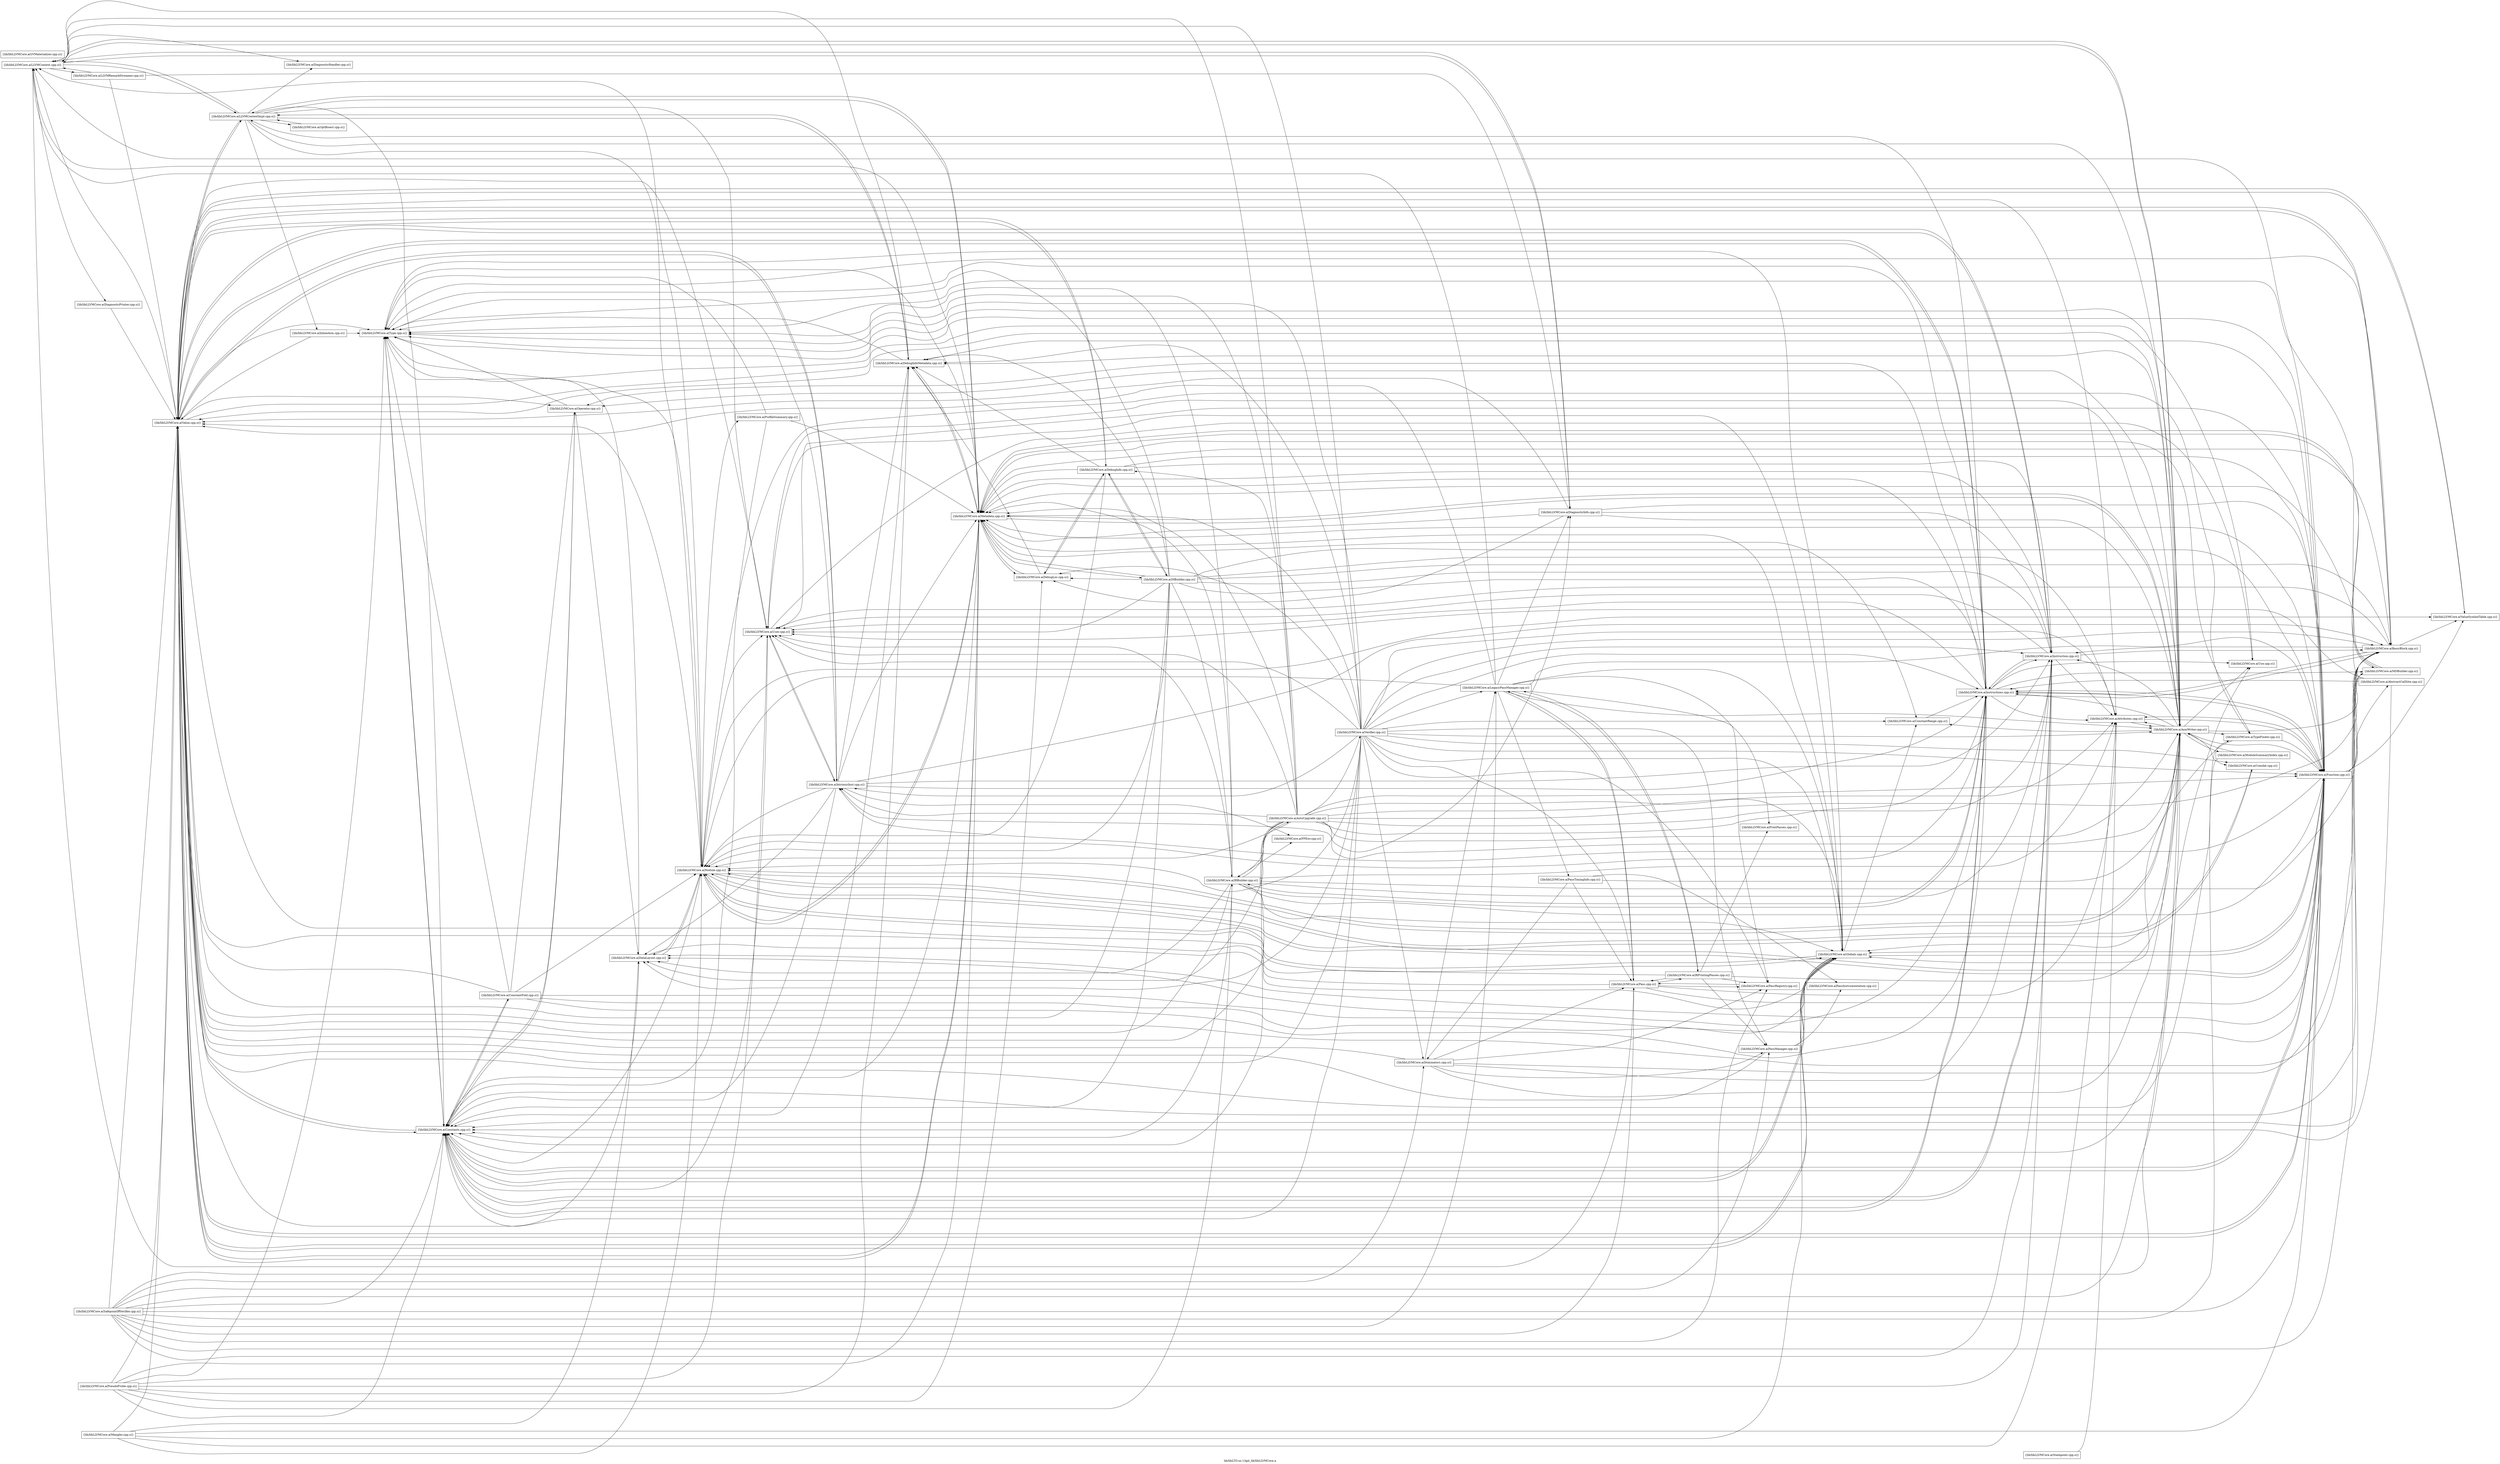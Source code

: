 digraph "lib/libLTO.so.13git_lib/libLLVMCore.a" {
	label="lib/libLTO.so.13git_lib/libLLVMCore.a";
	rankdir=LR;

	Node0x558810165148 [shape=record,shape=box,group=0,label="{lib/libLLVMCore.a(DiagnosticHandler.cpp.o)}"];
	Node0x5588101400c8 [shape=record,shape=box,group=0,label="{lib/libLLVMCore.a(DiagnosticPrinter.cpp.o)}"];
	Node0x5588101400c8 -> Node0x558810155e28;
	Node0x55881015ca48 [shape=record,shape=box,group=0,label="{lib/libLLVMCore.a(LLVMContext.cpp.o)}"];
	Node0x55881015ca48 -> Node0x55881015ea78;
	Node0x55881015ca48 -> Node0x558810165148;
	Node0x55881015ca48 -> Node0x55881013f998;
	Node0x55881015ca48 -> Node0x5588101400c8;
	Node0x55881015ca48 -> Node0x55881015c048;
	Node0x55881015ca48 -> Node0x55881015b3c8;
	Node0x558810158da8 [shape=record,shape=box,group=0,label="{lib/libLLVMCore.a(Module.cpp.o)}"];
	Node0x558810158da8 -> Node0x55881015ea78;
	Node0x558810158da8 -> Node0x558810140a28;
	Node0x558810158da8 -> Node0x5588101633e8;
	Node0x558810158da8 -> Node0x558810162df8;
	Node0x558810158da8 -> Node0x558810140cf8;
	Node0x558810158da8 -> Node0x558810142468;
	Node0x558810158da8 -> Node0x55881015ca48;
	Node0x558810158da8 -> Node0x558810159028;
	Node0x558810158da8 -> Node0x558810156878;
	Node0x558810158da8 -> Node0x558810156fa8;
	Node0x558810158da8 -> Node0x558810161318;
	Node0x558810158da8 -> Node0x558810156aa8;
	Node0x558810158da8 -> Node0x558810155e28;
	Node0x558810158da8 -> Node0x558810155a68;
	Node0x55881015b058 [shape=record,shape=box,group=0,label="{lib/libLLVMCore.a(LegacyPassManager.cpp.o)}"];
	Node0x55881015b058 -> Node0x55881015ea78;
	Node0x55881015b058 -> Node0x55881013f998;
	Node0x55881015b058 -> Node0x558810140cf8;
	Node0x55881015b058 -> Node0x558810142468;
	Node0x55881015b058 -> Node0x55881015ca48;
	Node0x55881015b058 -> Node0x55881015a478;
	Node0x55881015b058 -> Node0x558810158da8;
	Node0x55881015b058 -> Node0x5588101504c8;
	Node0x55881015b058 -> Node0x55881014efd8;
	Node0x55881015b058 -> Node0x55881014d4f8;
	Node0x55881015b058 -> Node0x55881014e218;
	Node0x55881015b058 -> Node0x558810155e28;
	Node0x5588101504c8 [shape=record,shape=box,group=0,label="{lib/libLLVMCore.a(Pass.cpp.o)}"];
	Node0x5588101504c8 -> Node0x558810160a58;
	Node0x5588101504c8 -> Node0x558810140cf8;
	Node0x5588101504c8 -> Node0x55881015ca48;
	Node0x5588101504c8 -> Node0x55881015b058;
	Node0x5588101504c8 -> Node0x55881015a478;
	Node0x5588101504c8 -> Node0x55881014efd8;
	Node0x5588101504c8 -> Node0x558810155e28;
	Node0x558810155e28 [shape=record,shape=box,group=0,label="{lib/libLLVMCore.a(Value.cpp.o)}"];
	Node0x558810155e28 -> Node0x558810160a58;
	Node0x558810155e28 -> Node0x5588101410b8;
	Node0x558810155e28 -> Node0x5588101633e8;
	Node0x558810155e28 -> Node0x558810162df8;
	Node0x558810155e28 -> Node0x5588101620d8;
	Node0x558810155e28 -> Node0x558810140cf8;
	Node0x558810155e28 -> Node0x558810142468;
	Node0x558810155e28 -> Node0x558810143db8;
	Node0x558810155e28 -> Node0x55881015ce58;
	Node0x558810155e28 -> Node0x55881015d1c8;
	Node0x558810155e28 -> Node0x55881015ca48;
	Node0x558810155e28 -> Node0x55881015c048;
	Node0x558810155e28 -> Node0x558810159028;
	Node0x558810155e28 -> Node0x55881014fed8;
	Node0x558810155e28 -> Node0x558810156fa8;
	Node0x558810155e28 -> Node0x558810156d78;
	Node0x558810155e28 -> Node0x558810156aa8;
	Node0x558810155e28 -> Node0x558810155a68;
	Node0x558810160a58 [shape=record,shape=box,group=0,label="{lib/libLLVMCore.a(Attributes.cpp.o)}"];
	Node0x558810160a58 -> Node0x55881015ea78;
	Node0x558810160a58 -> Node0x558810140cf8;
	Node0x5588101633e8 [shape=record,shape=box,group=0,label="{lib/libLLVMCore.a(Constants.cpp.o)}"];
	Node0x5588101633e8 -> Node0x558810162768;
	Node0x5588101633e8 -> Node0x558810140cf8;
	Node0x5588101633e8 -> Node0x558810142468;
	Node0x5588101633e8 -> Node0x558810143db8;
	Node0x5588101633e8 -> Node0x55881015ce58;
	Node0x5588101633e8 -> Node0x55881014fed8;
	Node0x5588101633e8 -> Node0x558810156fa8;
	Node0x5588101633e8 -> Node0x558810156aa8;
	Node0x5588101633e8 -> Node0x558810155e28;
	Node0x558810159de8 [shape=record,shape=box,group=0,label="{lib/libLLVMCore.a(Mangler.cpp.o)}"];
	Node0x558810159de8 -> Node0x558810160a58;
	Node0x558810159de8 -> Node0x558810162df8;
	Node0x558810159de8 -> Node0x558810140cf8;
	Node0x558810159de8 -> Node0x558810142468;
	Node0x558810159de8 -> Node0x558810158da8;
	Node0x558810159de8 -> Node0x558810155e28;
	Node0x558810159028 [shape=record,shape=box,group=0,label="{lib/libLLVMCore.a(Metadata.cpp.o)}"];
	Node0x558810159028 -> Node0x55881015ea78;
	Node0x558810159028 -> Node0x5588101416a8;
	Node0x558810159028 -> Node0x5588101633e8;
	Node0x558810159028 -> Node0x5588101614f8;
	Node0x558810159028 -> Node0x558810165918;
	Node0x558810159028 -> Node0x558810165dc8;
	Node0x558810159028 -> Node0x55881015ca48;
	Node0x558810159028 -> Node0x55881015c048;
	Node0x558810159028 -> Node0x55881015a018;
	Node0x558810159028 -> Node0x558810158da8;
	Node0x558810159028 -> Node0x558810156fa8;
	Node0x558810159028 -> Node0x558810155e28;
	Node0x558810162df8 [shape=record,shape=box,group=0,label="{lib/libLLVMCore.a(DataLayout.cpp.o)}"];
	Node0x558810162df8 -> Node0x558810142468;
	Node0x558810162df8 -> Node0x558810158da8;
	Node0x558810162df8 -> Node0x558810156fa8;
	Node0x55881013f998 [shape=record,shape=box,group=0,label="{lib/libLLVMCore.a(DiagnosticInfo.cpp.o)}"];
	Node0x55881013f998 -> Node0x55881015ea78;
	Node0x55881013f998 -> Node0x558810165dc8;
	Node0x55881013f998 -> Node0x558810140cf8;
	Node0x55881013f998 -> Node0x558810143db8;
	Node0x55881013f998 -> Node0x55881015ca48;
	Node0x55881013f998 -> Node0x558810159028;
	Node0x55881013f998 -> Node0x558810155e28;
	Node0x558810140cf8 [shape=record,shape=box,group=0,label="{lib/libLLVMCore.a(Function.cpp.o)}"];
	Node0x558810140cf8 -> Node0x558810160a58;
	Node0x558810140cf8 -> Node0x5588101410b8;
	Node0x558810140cf8 -> Node0x5588101633e8;
	Node0x558810140cf8 -> Node0x558810162df8;
	Node0x558810140cf8 -> Node0x558810165918;
	Node0x558810140cf8 -> Node0x5588101413d8;
	Node0x558810140cf8 -> Node0x558810142468;
	Node0x558810140cf8 -> Node0x55881015ce58;
	Node0x558810140cf8 -> Node0x55881015d1c8;
	Node0x558810140cf8 -> Node0x55881015ca48;
	Node0x558810140cf8 -> Node0x55881015a018;
	Node0x558810140cf8 -> Node0x558810159028;
	Node0x558810140cf8 -> Node0x558810158da8;
	Node0x558810140cf8 -> Node0x558810156fa8;
	Node0x558810140cf8 -> Node0x558810156aa8;
	Node0x558810140cf8 -> Node0x558810155e28;
	Node0x558810140cf8 -> Node0x558810155a68;
	Node0x558810142468 [shape=record,shape=box,group=0,label="{lib/libLLVMCore.a(Globals.cpp.o)}"];
	Node0x558810142468 -> Node0x5588101416a8;
	Node0x558810142468 -> Node0x5588101633e8;
	Node0x558810142468 -> Node0x558810140cf8;
	Node0x558810142468 -> Node0x558810159028;
	Node0x558810142468 -> Node0x558810158da8;
	Node0x558810142468 -> Node0x558810156fa8;
	Node0x558810142468 -> Node0x558810156aa8;
	Node0x558810142468 -> Node0x558810155e28;
	Node0x558810142be8 [shape=record,shape=box,group=0,label="{lib/libLLVMCore.a(IRBuilder.cpp.o)}"];
	Node0x558810142be8 -> Node0x558810160a58;
	Node0x558810142be8 -> Node0x55881015f2e8;
	Node0x558810142be8 -> Node0x5588101410b8;
	Node0x558810142be8 -> Node0x5588101633e8;
	Node0x558810142be8 -> Node0x558810162df8;
	Node0x558810142be8 -> Node0x558810140cf8;
	Node0x558810142be8 -> Node0x558810142468;
	Node0x558810142be8 -> Node0x5588101434a8;
	Node0x558810142be8 -> Node0x558810143db8;
	Node0x558810142be8 -> Node0x55881015ce58;
	Node0x558810142be8 -> Node0x558810159028;
	Node0x558810142be8 -> Node0x558810156fa8;
	Node0x558810142be8 -> Node0x558810156aa8;
	Node0x558810142be8 -> Node0x558810155e28;
	Node0x5588101436d8 [shape=record,shape=box,group=0,label="{lib/libLLVMCore.a(InlineAsm.cpp.o)}"];
	Node0x5588101436d8 -> Node0x558810156fa8;
	Node0x5588101436d8 -> Node0x558810155e28;
	Node0x558810143db8 [shape=record,shape=box,group=0,label="{lib/libLLVMCore.a(Instruction.cpp.o)}"];
	Node0x558810143db8 -> Node0x558810160a58;
	Node0x558810143db8 -> Node0x5588101410b8;
	Node0x558810143db8 -> Node0x5588101633e8;
	Node0x558810143db8 -> Node0x55881015ce58;
	Node0x558810143db8 -> Node0x558810159028;
	Node0x558810143db8 -> Node0x558810156aa8;
	Node0x558810143db8 -> Node0x558810155e28;
	Node0x55881015ce58 [shape=record,shape=box,group=0,label="{lib/libLLVMCore.a(Instructions.cpp.o)}"];
	Node0x55881015ce58 -> Node0x558810160a58;
	Node0x55881015ce58 -> Node0x5588101410b8;
	Node0x55881015ce58 -> Node0x5588101633e8;
	Node0x55881015ce58 -> Node0x558810162df8;
	Node0x55881015ce58 -> Node0x558810140cf8;
	Node0x55881015ce58 -> Node0x558810142be8;
	Node0x55881015ce58 -> Node0x558810143db8;
	Node0x55881015ce58 -> Node0x55881015c048;
	Node0x55881015ce58 -> Node0x55881015a018;
	Node0x55881015ce58 -> Node0x558810159028;
	Node0x55881015ce58 -> Node0x558810158da8;
	Node0x55881015ce58 -> Node0x55881014fed8;
	Node0x55881015ce58 -> Node0x558810156fa8;
	Node0x55881015ce58 -> Node0x558810156d78;
	Node0x55881015ce58 -> Node0x558810156aa8;
	Node0x55881015ce58 -> Node0x558810155e28;
	Node0x558810156fa8 [shape=record,shape=box,group=0,label="{lib/libLLVMCore.a(Type.cpp.o)}"];
	Node0x558810156fa8 -> Node0x5588101633e8;
	Node0x558810156aa8 [shape=record,shape=box,group=0,label="{lib/libLLVMCore.a(User.cpp.o)}"];
	Node0x558810156aa8 -> Node0x55881015d1c8;
	Node0x558810156aa8 -> Node0x558810156d78;
	Node0x5588101410b8 [shape=record,shape=box,group=0,label="{lib/libLLVMCore.a(BasicBlock.cpp.o)}"];
	Node0x5588101410b8 -> Node0x5588101633e8;
	Node0x5588101410b8 -> Node0x558810143db8;
	Node0x5588101410b8 -> Node0x55881015ce58;
	Node0x5588101410b8 -> Node0x558810159028;
	Node0x5588101410b8 -> Node0x558810156fa8;
	Node0x5588101410b8 -> Node0x558810156aa8;
	Node0x5588101410b8 -> Node0x558810155e28;
	Node0x5588101410b8 -> Node0x558810155a68;
	Node0x55881015d1c8 [shape=record,shape=box,group=0,label="{lib/libLLVMCore.a(IntrinsicInst.cpp.o)}"];
	Node0x55881015d1c8 -> Node0x5588101410b8;
	Node0x55881015d1c8 -> Node0x5588101633e8;
	Node0x55881015d1c8 -> Node0x558810162df8;
	Node0x55881015d1c8 -> Node0x558810165918;
	Node0x55881015d1c8 -> Node0x5588101434a8;
	Node0x55881015d1c8 -> Node0x558810143db8;
	Node0x55881015d1c8 -> Node0x55881015ce58;
	Node0x55881015d1c8 -> Node0x558810159028;
	Node0x55881015d1c8 -> Node0x558810158da8;
	Node0x55881015d1c8 -> Node0x558810156fa8;
	Node0x55881015d1c8 -> Node0x558810156aa8;
	Node0x55881015d1c8 -> Node0x558810155e28;
	Node0x55881014fed8 [shape=record,shape=box,group=0,label="{lib/libLLVMCore.a(Operator.cpp.o)}"];
	Node0x55881014fed8 -> Node0x5588101633e8;
	Node0x55881014fed8 -> Node0x558810162df8;
	Node0x55881014fed8 -> Node0x558810156fa8;
	Node0x558810165918 [shape=record,shape=box,group=0,label="{lib/libLLVMCore.a(DebugInfoMetadata.cpp.o)}"];
	Node0x558810165918 -> Node0x5588101633e8;
	Node0x558810165918 -> Node0x55881015ca48;
	Node0x558810165918 -> Node0x55881015c048;
	Node0x558810165918 -> Node0x558810159028;
	Node0x558810165918 -> Node0x558810156fa8;
	Node0x5588101416a8 [shape=record,shape=box,group=0,label="{lib/libLLVMCore.a(ConstantRange.cpp.o)}"];
	Node0x5588101416a8 -> Node0x55881015ce58;
	Node0x55881014efd8 [shape=record,shape=box,group=0,label="{lib/libLLVMCore.a(PassRegistry.cpp.o)}"];
	Node0x55881014efd8 -> Node0x5588101504c8;
	Node0x558810165dc8 [shape=record,shape=box,group=0,label="{lib/libLLVMCore.a(DebugLoc.cpp.o)}"];
	Node0x558810165dc8 -> Node0x5588101620d8;
	Node0x558810165dc8 -> Node0x558810165918;
	Node0x558810165dc8 -> Node0x558810159028;
	Node0x558810140668 [shape=record,shape=box,group=0,label="{lib/libLLVMCore.a(Dominators.cpp.o)}"];
	Node0x558810140668 -> Node0x55881015ea78;
	Node0x558810140668 -> Node0x5588101410b8;
	Node0x558810140668 -> Node0x558810143db8;
	Node0x558810140668 -> Node0x55881015b058;
	Node0x558810140668 -> Node0x5588101504c8;
	Node0x558810140668 -> Node0x55881014ebc8;
	Node0x558810140668 -> Node0x55881014efd8;
	Node0x558810140668 -> Node0x558810155e28;
	Node0x558810156d78 [shape=record,shape=box,group=0,label="{lib/libLLVMCore.a(Use.cpp.o)}"];
	Node0x55881015f2e8 [shape=record,shape=box,group=0,label="{lib/libLLVMCore.a(AutoUpgrade.cpp.o)}"];
	Node0x55881015f2e8 -> Node0x558810160a58;
	Node0x55881015f2e8 -> Node0x55881015ea78;
	Node0x55881015f2e8 -> Node0x5588101410b8;
	Node0x55881015f2e8 -> Node0x5588101633e8;
	Node0x55881015f2e8 -> Node0x558810162df8;
	Node0x55881015f2e8 -> Node0x5588101620d8;
	Node0x55881015f2e8 -> Node0x55881013f998;
	Node0x55881015f2e8 -> Node0x558810140cf8;
	Node0x55881015f2e8 -> Node0x558810142468;
	Node0x55881015f2e8 -> Node0x558810142be8;
	Node0x55881015f2e8 -> Node0x558810143db8;
	Node0x55881015f2e8 -> Node0x55881015ce58;
	Node0x55881015f2e8 -> Node0x55881015d1c8;
	Node0x55881015f2e8 -> Node0x55881015ca48;
	Node0x55881015f2e8 -> Node0x558810159028;
	Node0x55881015f2e8 -> Node0x558810158da8;
	Node0x55881015f2e8 -> Node0x558810156fa8;
	Node0x55881015f2e8 -> Node0x558810156aa8;
	Node0x55881015f2e8 -> Node0x558810155e28;
	Node0x55881015f2e8 -> Node0x558810155798;
	Node0x5588101620d8 [shape=record,shape=box,group=0,label="{lib/libLLVMCore.a(DebugInfo.cpp.o)}"];
	Node0x5588101620d8 -> Node0x5588101614f8;
	Node0x5588101620d8 -> Node0x558810165918;
	Node0x5588101620d8 -> Node0x558810165dc8;
	Node0x5588101620d8 -> Node0x558810140cf8;
	Node0x5588101620d8 -> Node0x558810143db8;
	Node0x5588101620d8 -> Node0x558810159028;
	Node0x5588101620d8 -> Node0x558810158da8;
	Node0x5588101620d8 -> Node0x558810155e28;
	Node0x558810141ba8 [shape=record,shape=box,group=0,label="{lib/libLLVMCore.a(GVMaterializer.cpp.o)}"];
	Node0x558810151af8 [shape=record,shape=box,group=0,label="{lib/libLLVMCore.a(ModuleSummaryIndex.cpp.o)}"];
	Node0x558810151af8 -> Node0x55881015ea78;
	Node0x558810151af8 -> Node0x558810155e28;
	Node0x558810155798 [shape=record,shape=box,group=0,label="{lib/libLLVMCore.a(Verifier.cpp.o)}"];
	Node0x558810155798 -> Node0x558810160a58;
	Node0x558810155798 -> Node0x55881015ea78;
	Node0x558810155798 -> Node0x5588101410b8;
	Node0x558810155798 -> Node0x558810140a28;
	Node0x558810155798 -> Node0x5588101416a8;
	Node0x558810155798 -> Node0x5588101633e8;
	Node0x558810155798 -> Node0x558810162df8;
	Node0x558810155798 -> Node0x558810165918;
	Node0x558810155798 -> Node0x558810165dc8;
	Node0x558810155798 -> Node0x558810140668;
	Node0x558810155798 -> Node0x558810140cf8;
	Node0x558810155798 -> Node0x558810142468;
	Node0x558810155798 -> Node0x558810143db8;
	Node0x558810155798 -> Node0x55881015ce58;
	Node0x558810155798 -> Node0x55881015d1c8;
	Node0x558810155798 -> Node0x55881015ca48;
	Node0x558810155798 -> Node0x55881015b058;
	Node0x558810155798 -> Node0x558810159028;
	Node0x558810155798 -> Node0x558810158da8;
	Node0x558810155798 -> Node0x5588101504c8;
	Node0x558810155798 -> Node0x55881014ebc8;
	Node0x558810155798 -> Node0x55881014efd8;
	Node0x558810155798 -> Node0x558810156fa8;
	Node0x558810155798 -> Node0x558810156aa8;
	Node0x558810155798 -> Node0x558810155e28;
	Node0x55881015ea78 [shape=record,shape=box,group=0,label="{lib/libLLVMCore.a(AsmWriter.cpp.o)}"];
	Node0x55881015ea78 -> Node0x558810160a58;
	Node0x55881015ea78 -> Node0x5588101410b8;
	Node0x55881015ea78 -> Node0x558810140a28;
	Node0x55881015ea78 -> Node0x5588101416a8;
	Node0x55881015ea78 -> Node0x5588101633e8;
	Node0x55881015ea78 -> Node0x558810165918;
	Node0x55881015ea78 -> Node0x558810140cf8;
	Node0x55881015ea78 -> Node0x558810142468;
	Node0x55881015ea78 -> Node0x558810143db8;
	Node0x55881015ea78 -> Node0x55881015ce58;
	Node0x55881015ea78 -> Node0x55881015d1c8;
	Node0x55881015ea78 -> Node0x55881015ca48;
	Node0x55881015ea78 -> Node0x558810159028;
	Node0x55881015ea78 -> Node0x558810158da8;
	Node0x55881015ea78 -> Node0x558810151af8;
	Node0x55881015ea78 -> Node0x55881014fed8;
	Node0x55881015ea78 -> Node0x558810156fa8;
	Node0x55881015ea78 -> Node0x558810161318;
	Node0x55881015ea78 -> Node0x558810156d78;
	Node0x55881015ea78 -> Node0x558810156aa8;
	Node0x55881015ea78 -> Node0x558810155e28;
	Node0x558810140a28 [shape=record,shape=box,group=0,label="{lib/libLLVMCore.a(Comdat.cpp.o)}"];
	Node0x558810140a28 -> Node0x558810158da8;
	Node0x558810161318 [shape=record,shape=box,group=0,label="{lib/libLLVMCore.a(TypeFinder.cpp.o)}"];
	Node0x558810161318 -> Node0x558810140cf8;
	Node0x558810161318 -> Node0x558810142468;
	Node0x558810161318 -> Node0x558810159028;
	Node0x558810155a68 [shape=record,shape=box,group=0,label="{lib/libLLVMCore.a(ValueSymbolTable.cpp.o)}"];
	Node0x558810155a68 -> Node0x558810155e28;
	Node0x558810162768 [shape=record,shape=box,group=0,label="{lib/libLLVMCore.a(ConstantFold.cpp.o)}"];
	Node0x558810162768 -> Node0x5588101633e8;
	Node0x558810162768 -> Node0x558810140cf8;
	Node0x558810162768 -> Node0x558810142468;
	Node0x558810162768 -> Node0x55881015ce58;
	Node0x558810162768 -> Node0x558810158da8;
	Node0x558810162768 -> Node0x55881014fed8;
	Node0x558810162768 -> Node0x558810156fa8;
	Node0x558810162768 -> Node0x558810155e28;
	Node0x5588101614f8 [shape=record,shape=box,group=0,label="{lib/libLLVMCore.a(DIBuilder.cpp.o)}"];
	Node0x5588101614f8 -> Node0x558810160a58;
	Node0x5588101614f8 -> Node0x5588101410b8;
	Node0x5588101614f8 -> Node0x5588101633e8;
	Node0x5588101614f8 -> Node0x5588101620d8;
	Node0x5588101614f8 -> Node0x558810165918;
	Node0x5588101614f8 -> Node0x558810165dc8;
	Node0x5588101614f8 -> Node0x558810140cf8;
	Node0x5588101614f8 -> Node0x558810142be8;
	Node0x5588101614f8 -> Node0x558810143db8;
	Node0x5588101614f8 -> Node0x55881015ce58;
	Node0x5588101614f8 -> Node0x558810159028;
	Node0x5588101614f8 -> Node0x558810158da8;
	Node0x5588101614f8 -> Node0x558810156fa8;
	Node0x5588101614f8 -> Node0x558810156aa8;
	Node0x5588101614f8 -> Node0x558810155e28;
	Node0x55881015c048 [shape=record,shape=box,group=0,label="{lib/libLLVMCore.a(LLVMContextImpl.cpp.o)}"];
	Node0x55881015c048 -> Node0x55881015ea78;
	Node0x55881015c048 -> Node0x5588101633e8;
	Node0x55881015c048 -> Node0x558810165918;
	Node0x55881015c048 -> Node0x558810165148;
	Node0x55881015c048 -> Node0x5588101436d8;
	Node0x55881015c048 -> Node0x55881015ca48;
	Node0x55881015c048 -> Node0x558810159028;
	Node0x55881015c048 -> Node0x558810158da8;
	Node0x55881015c048 -> Node0x558810150bf8;
	Node0x55881015c048 -> Node0x558810156aa8;
	Node0x55881015c048 -> Node0x558810155e28;
	Node0x55881014ebc8 [shape=record,shape=box,group=0,label="{lib/libLLVMCore.a(PassManager.cpp.o)}"];
	Node0x55881014ebc8 -> Node0x558810142468;
	Node0x55881014ebc8 -> Node0x55881014f848;
	Node0x55881014ebc8 -> Node0x558810155e28;
	Node0x5588101413d8 [shape=record,shape=box,group=0,label="{lib/libLLVMCore.a(AbstractCallSite.cpp.o)}"];
	Node0x5588101413d8 -> Node0x5588101633e8;
	Node0x5588101413d8 -> Node0x55881015ce58;
	Node0x5588101413d8 -> Node0x558810159028;
	Node0x5588101413d8 -> Node0x558810156aa8;
	Node0x55881015a018 [shape=record,shape=box,group=0,label="{lib/libLLVMCore.a(MDBuilder.cpp.o)}"];
	Node0x55881015a018 -> Node0x5588101633e8;
	Node0x55881015a018 -> Node0x558810159028;
	Node0x55881015a018 -> Node0x558810156fa8;
	Node0x55881015a018 -> Node0x558810155e28;
	Node0x5588101434a8 [shape=record,shape=box,group=0,label="{lib/libLLVMCore.a(FPEnv.cpp.o)}"];
	Node0x55881015b3c8 [shape=record,shape=box,group=0,label="{lib/libLLVMCore.a(LLVMRemarkStreamer.cpp.o)}"];
	Node0x55881015b3c8 -> Node0x55881013f998;
	Node0x55881015b3c8 -> Node0x55881015ca48;
	Node0x55881015b3c8 -> Node0x558810155e28;
	Node0x558810150bf8 [shape=record,shape=box,group=0,label="{lib/libLLVMCore.a(OptBisect.cpp.o)}"];
	Node0x558810150bf8 -> Node0x55881015c048;
	Node0x55881015a478 [shape=record,shape=box,group=0,label="{lib/libLLVMCore.a(IRPrintingPasses.cpp.o)}"];
	Node0x55881015a478 -> Node0x55881015ea78;
	Node0x55881015a478 -> Node0x55881015b058;
	Node0x55881015a478 -> Node0x5588101504c8;
	Node0x55881015a478 -> Node0x55881014ebc8;
	Node0x55881015a478 -> Node0x55881014efd8;
	Node0x55881015a478 -> Node0x55881014e218;
	Node0x55881015a478 -> Node0x558810155e28;
	Node0x55881014d4f8 [shape=record,shape=box,group=0,label="{lib/libLLVMCore.a(PassTimingInfo.cpp.o)}"];
	Node0x55881014d4f8 -> Node0x55881015ea78;
	Node0x55881014d4f8 -> Node0x558810140668;
	Node0x55881014d4f8 -> Node0x5588101504c8;
	Node0x55881014d4f8 -> Node0x55881014f848;
	Node0x55881014e218 [shape=record,shape=box,group=0,label="{lib/libLLVMCore.a(PrintPasses.cpp.o)}"];
	Node0x558810156878 [shape=record,shape=box,group=0,label="{lib/libLLVMCore.a(ProfileSummary.cpp.o)}"];
	Node0x558810156878 -> Node0x5588101633e8;
	Node0x558810156878 -> Node0x558810159028;
	Node0x558810156878 -> Node0x558810156fa8;
	Node0x55881014f848 [shape=record,shape=box,group=0,label="{lib/libLLVMCore.a(PassInstrumentation.cpp.o)}"];
	Node0x558810145708 [shape=record,shape=box,group=0,label="{lib/libLLVMCore.a(Statepoint.cpp.o)}"];
	Node0x558810145708 -> Node0x558810160a58;
	Node0x558810143908 [shape=record,shape=box,group=0,label="{lib/libLLVMCore.a(SafepointIRVerifier.cpp.o)}"];
	Node0x558810143908 -> Node0x55881015ea78;
	Node0x558810143908 -> Node0x5588101410b8;
	Node0x558810143908 -> Node0x5588101633e8;
	Node0x558810143908 -> Node0x558810140668;
	Node0x558810143908 -> Node0x558810140cf8;
	Node0x558810143908 -> Node0x558810143db8;
	Node0x558810143908 -> Node0x55881015b058;
	Node0x558810143908 -> Node0x5588101504c8;
	Node0x558810143908 -> Node0x55881014ebc8;
	Node0x558810143908 -> Node0x55881014efd8;
	Node0x558810143908 -> Node0x558810161318;
	Node0x558810143908 -> Node0x558810156d78;
	Node0x558810143908 -> Node0x558810155e28;
	Node0x558810160698 [shape=record,shape=box,group=0,label="{lib/libLLVMCore.a(PseudoProbe.cpp.o)}"];
	Node0x558810160698 -> Node0x5588101633e8;
	Node0x558810160698 -> Node0x558810165918;
	Node0x558810160698 -> Node0x558810165dc8;
	Node0x558810160698 -> Node0x558810142be8;
	Node0x558810160698 -> Node0x558810143db8;
	Node0x558810160698 -> Node0x558810159028;
	Node0x558810160698 -> Node0x558810156fa8;
	Node0x558810160698 -> Node0x558810156aa8;
	Node0x558810160698 -> Node0x558810155e28;
}
